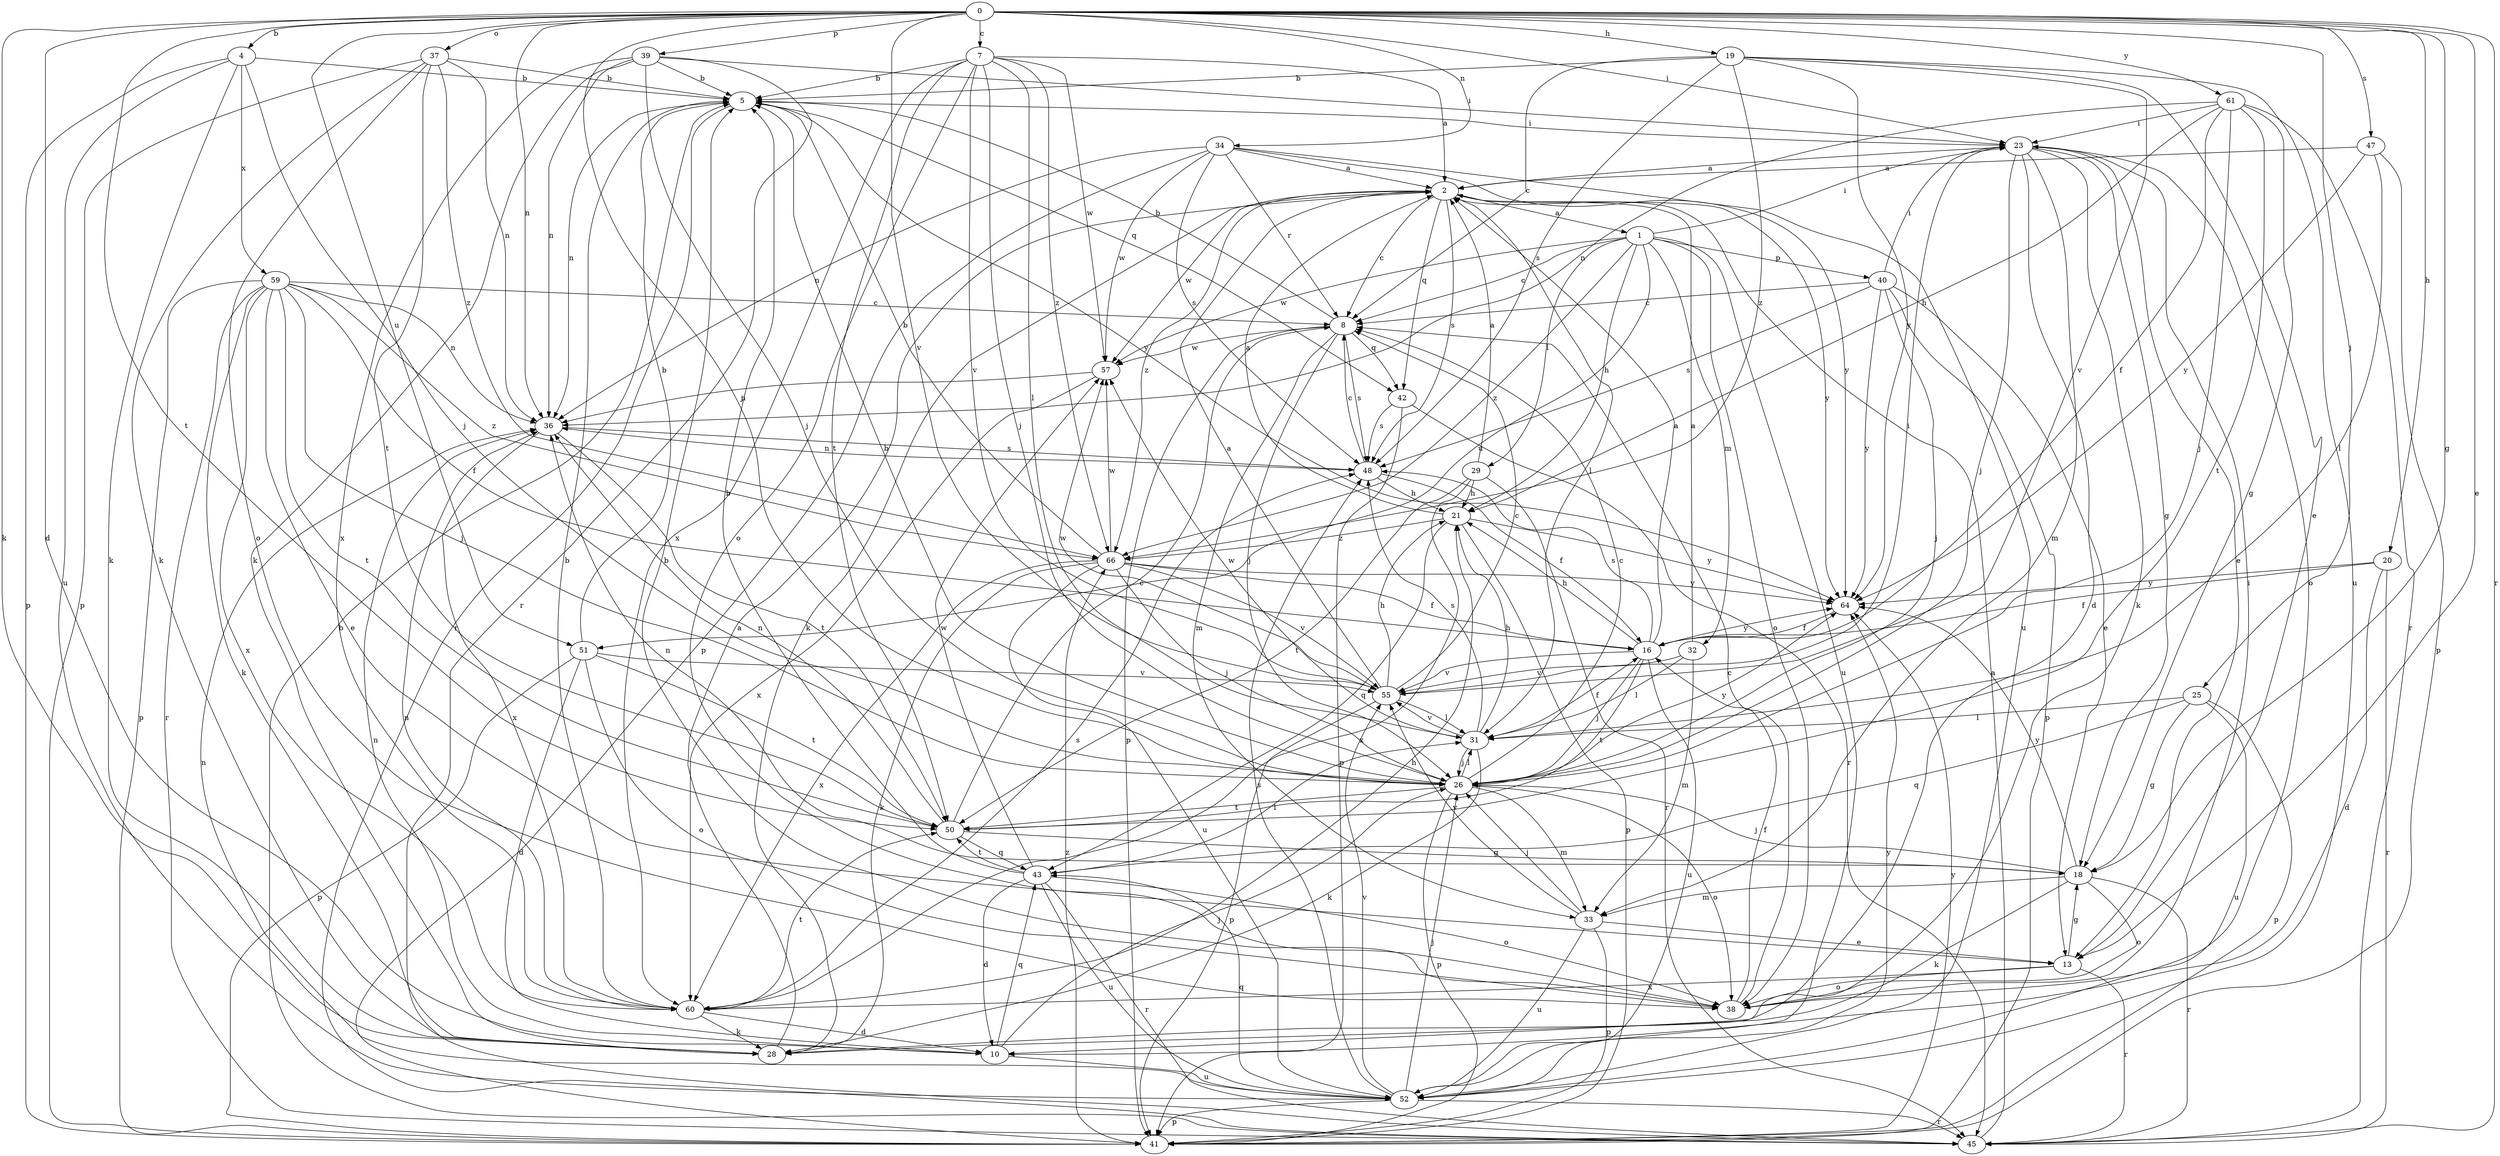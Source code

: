 strict digraph  {
0;
1;
2;
4;
5;
7;
8;
10;
13;
16;
18;
19;
20;
21;
23;
25;
26;
28;
29;
31;
32;
33;
34;
36;
37;
38;
39;
40;
41;
42;
43;
45;
47;
48;
50;
51;
52;
55;
57;
59;
60;
61;
64;
66;
0 -> 4  [label=b];
0 -> 7  [label=c];
0 -> 10  [label=d];
0 -> 13  [label=e];
0 -> 18  [label=g];
0 -> 19  [label=h];
0 -> 20  [label=h];
0 -> 23  [label=i];
0 -> 25  [label=j];
0 -> 26  [label=j];
0 -> 28  [label=k];
0 -> 34  [label=n];
0 -> 36  [label=n];
0 -> 37  [label=o];
0 -> 39  [label=p];
0 -> 45  [label=r];
0 -> 47  [label=s];
0 -> 50  [label=t];
0 -> 51  [label=u];
0 -> 55  [label=v];
0 -> 61  [label=y];
1 -> 8  [label=c];
1 -> 21  [label=h];
1 -> 23  [label=i];
1 -> 29  [label=l];
1 -> 32  [label=m];
1 -> 38  [label=o];
1 -> 40  [label=p];
1 -> 51  [label=u];
1 -> 52  [label=u];
1 -> 57  [label=w];
1 -> 66  [label=z];
2 -> 1  [label=a];
2 -> 8  [label=c];
2 -> 28  [label=k];
2 -> 31  [label=l];
2 -> 42  [label=q];
2 -> 48  [label=s];
2 -> 57  [label=w];
2 -> 64  [label=y];
2 -> 66  [label=z];
4 -> 5  [label=b];
4 -> 26  [label=j];
4 -> 28  [label=k];
4 -> 41  [label=p];
4 -> 52  [label=u];
4 -> 59  [label=x];
5 -> 23  [label=i];
5 -> 36  [label=n];
5 -> 42  [label=q];
5 -> 45  [label=r];
5 -> 64  [label=y];
7 -> 2  [label=a];
7 -> 5  [label=b];
7 -> 26  [label=j];
7 -> 31  [label=l];
7 -> 38  [label=o];
7 -> 50  [label=t];
7 -> 55  [label=v];
7 -> 57  [label=w];
7 -> 60  [label=x];
7 -> 66  [label=z];
8 -> 5  [label=b];
8 -> 26  [label=j];
8 -> 33  [label=m];
8 -> 41  [label=p];
8 -> 42  [label=q];
8 -> 48  [label=s];
8 -> 57  [label=w];
10 -> 26  [label=j];
10 -> 36  [label=n];
10 -> 43  [label=q];
10 -> 52  [label=u];
13 -> 18  [label=g];
13 -> 38  [label=o];
13 -> 45  [label=r];
13 -> 60  [label=x];
16 -> 2  [label=a];
16 -> 21  [label=h];
16 -> 26  [label=j];
16 -> 48  [label=s];
16 -> 50  [label=t];
16 -> 52  [label=u];
16 -> 55  [label=v];
16 -> 64  [label=y];
18 -> 26  [label=j];
18 -> 28  [label=k];
18 -> 33  [label=m];
18 -> 36  [label=n];
18 -> 38  [label=o];
18 -> 45  [label=r];
18 -> 64  [label=y];
19 -> 5  [label=b];
19 -> 8  [label=c];
19 -> 13  [label=e];
19 -> 48  [label=s];
19 -> 52  [label=u];
19 -> 55  [label=v];
19 -> 64  [label=y];
19 -> 66  [label=z];
20 -> 10  [label=d];
20 -> 16  [label=f];
20 -> 45  [label=r];
20 -> 64  [label=y];
21 -> 2  [label=a];
21 -> 41  [label=p];
21 -> 43  [label=q];
21 -> 64  [label=y];
21 -> 66  [label=z];
23 -> 2  [label=a];
23 -> 10  [label=d];
23 -> 13  [label=e];
23 -> 18  [label=g];
23 -> 26  [label=j];
23 -> 28  [label=k];
23 -> 33  [label=m];
23 -> 38  [label=o];
25 -> 18  [label=g];
25 -> 31  [label=l];
25 -> 41  [label=p];
25 -> 43  [label=q];
25 -> 52  [label=u];
26 -> 5  [label=b];
26 -> 8  [label=c];
26 -> 31  [label=l];
26 -> 33  [label=m];
26 -> 38  [label=o];
26 -> 41  [label=p];
26 -> 50  [label=t];
26 -> 64  [label=y];
28 -> 2  [label=a];
29 -> 2  [label=a];
29 -> 21  [label=h];
29 -> 45  [label=r];
29 -> 50  [label=t];
29 -> 60  [label=x];
31 -> 16  [label=f];
31 -> 21  [label=h];
31 -> 26  [label=j];
31 -> 28  [label=k];
31 -> 48  [label=s];
31 -> 55  [label=v];
31 -> 57  [label=w];
32 -> 2  [label=a];
32 -> 31  [label=l];
32 -> 33  [label=m];
32 -> 55  [label=v];
33 -> 13  [label=e];
33 -> 26  [label=j];
33 -> 41  [label=p];
33 -> 52  [label=u];
33 -> 55  [label=v];
34 -> 2  [label=a];
34 -> 8  [label=r];
34 -> 36  [label=n];
34 -> 41  [label=p];
34 -> 48  [label=s];
34 -> 52  [label=u];
34 -> 57  [label=w];
34 -> 64  [label=y];
36 -> 48  [label=s];
36 -> 50  [label=t];
36 -> 60  [label=x];
37 -> 5  [label=b];
37 -> 28  [label=k];
37 -> 36  [label=n];
37 -> 38  [label=o];
37 -> 41  [label=p];
37 -> 50  [label=t];
37 -> 66  [label=z];
38 -> 5  [label=b];
38 -> 8  [label=c];
38 -> 16  [label=f];
38 -> 23  [label=i];
39 -> 5  [label=b];
39 -> 23  [label=i];
39 -> 26  [label=j];
39 -> 28  [label=k];
39 -> 36  [label=n];
39 -> 45  [label=r];
39 -> 60  [label=x];
40 -> 8  [label=c];
40 -> 13  [label=e];
40 -> 23  [label=i];
40 -> 26  [label=j];
40 -> 41  [label=p];
40 -> 48  [label=s];
40 -> 64  [label=y];
41 -> 64  [label=y];
41 -> 66  [label=z];
42 -> 41  [label=p];
42 -> 45  [label=r];
42 -> 48  [label=s];
43 -> 5  [label=b];
43 -> 10  [label=d];
43 -> 31  [label=l];
43 -> 38  [label=o];
43 -> 45  [label=r];
43 -> 50  [label=t];
43 -> 52  [label=u];
43 -> 57  [label=w];
45 -> 2  [label=a];
45 -> 5  [label=b];
47 -> 2  [label=a];
47 -> 31  [label=l];
47 -> 41  [label=p];
47 -> 64  [label=y];
48 -> 8  [label=c];
48 -> 16  [label=f];
48 -> 21  [label=h];
48 -> 36  [label=n];
50 -> 8  [label=c];
50 -> 18  [label=g];
50 -> 36  [label=n];
50 -> 43  [label=q];
51 -> 5  [label=b];
51 -> 10  [label=d];
51 -> 38  [label=o];
51 -> 41  [label=p];
51 -> 50  [label=t];
51 -> 55  [label=v];
52 -> 26  [label=j];
52 -> 36  [label=n];
52 -> 41  [label=p];
52 -> 43  [label=q];
52 -> 45  [label=r];
52 -> 48  [label=s];
52 -> 55  [label=v];
52 -> 64  [label=y];
55 -> 2  [label=a];
55 -> 8  [label=c];
55 -> 21  [label=h];
55 -> 23  [label=i];
55 -> 31  [label=l];
55 -> 41  [label=p];
55 -> 57  [label=w];
57 -> 36  [label=n];
57 -> 60  [label=x];
59 -> 8  [label=c];
59 -> 13  [label=e];
59 -> 16  [label=f];
59 -> 26  [label=j];
59 -> 28  [label=k];
59 -> 36  [label=n];
59 -> 41  [label=p];
59 -> 45  [label=r];
59 -> 50  [label=t];
59 -> 60  [label=x];
59 -> 66  [label=z];
60 -> 5  [label=b];
60 -> 10  [label=d];
60 -> 21  [label=h];
60 -> 28  [label=k];
60 -> 36  [label=n];
60 -> 48  [label=s];
60 -> 50  [label=t];
61 -> 16  [label=f];
61 -> 18  [label=g];
61 -> 21  [label=h];
61 -> 23  [label=i];
61 -> 26  [label=j];
61 -> 36  [label=n];
61 -> 45  [label=r];
61 -> 50  [label=t];
64 -> 16  [label=f];
66 -> 5  [label=b];
66 -> 16  [label=f];
66 -> 26  [label=j];
66 -> 28  [label=k];
66 -> 52  [label=u];
66 -> 55  [label=v];
66 -> 57  [label=w];
66 -> 60  [label=x];
66 -> 64  [label=y];
}
